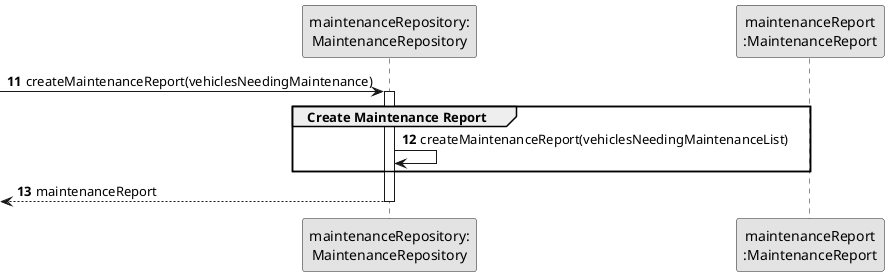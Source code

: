 @startuml
skinparam monochrome true
skinparam packageStyle rectangle
skinparam shadowing false

participant "maintenanceRepository:\nMaintenanceRepository" as MaintenanceRepository
participant "maintenanceReport\n:MaintenanceReport" as MaintenanceReport

autonumber 11
-> MaintenanceRepository : createMaintenanceReport(vehiclesNeedingMaintenance)
activate MaintenanceRepository

    group Create Maintenance Report

         MaintenanceRepository -> MaintenanceRepository: createMaintenanceReport(vehiclesNeedingMaintenanceList)


    end group

    autonumber 13
    <-- MaintenanceRepository : maintenanceReport

deactivate MaintenanceRepository


@enduml